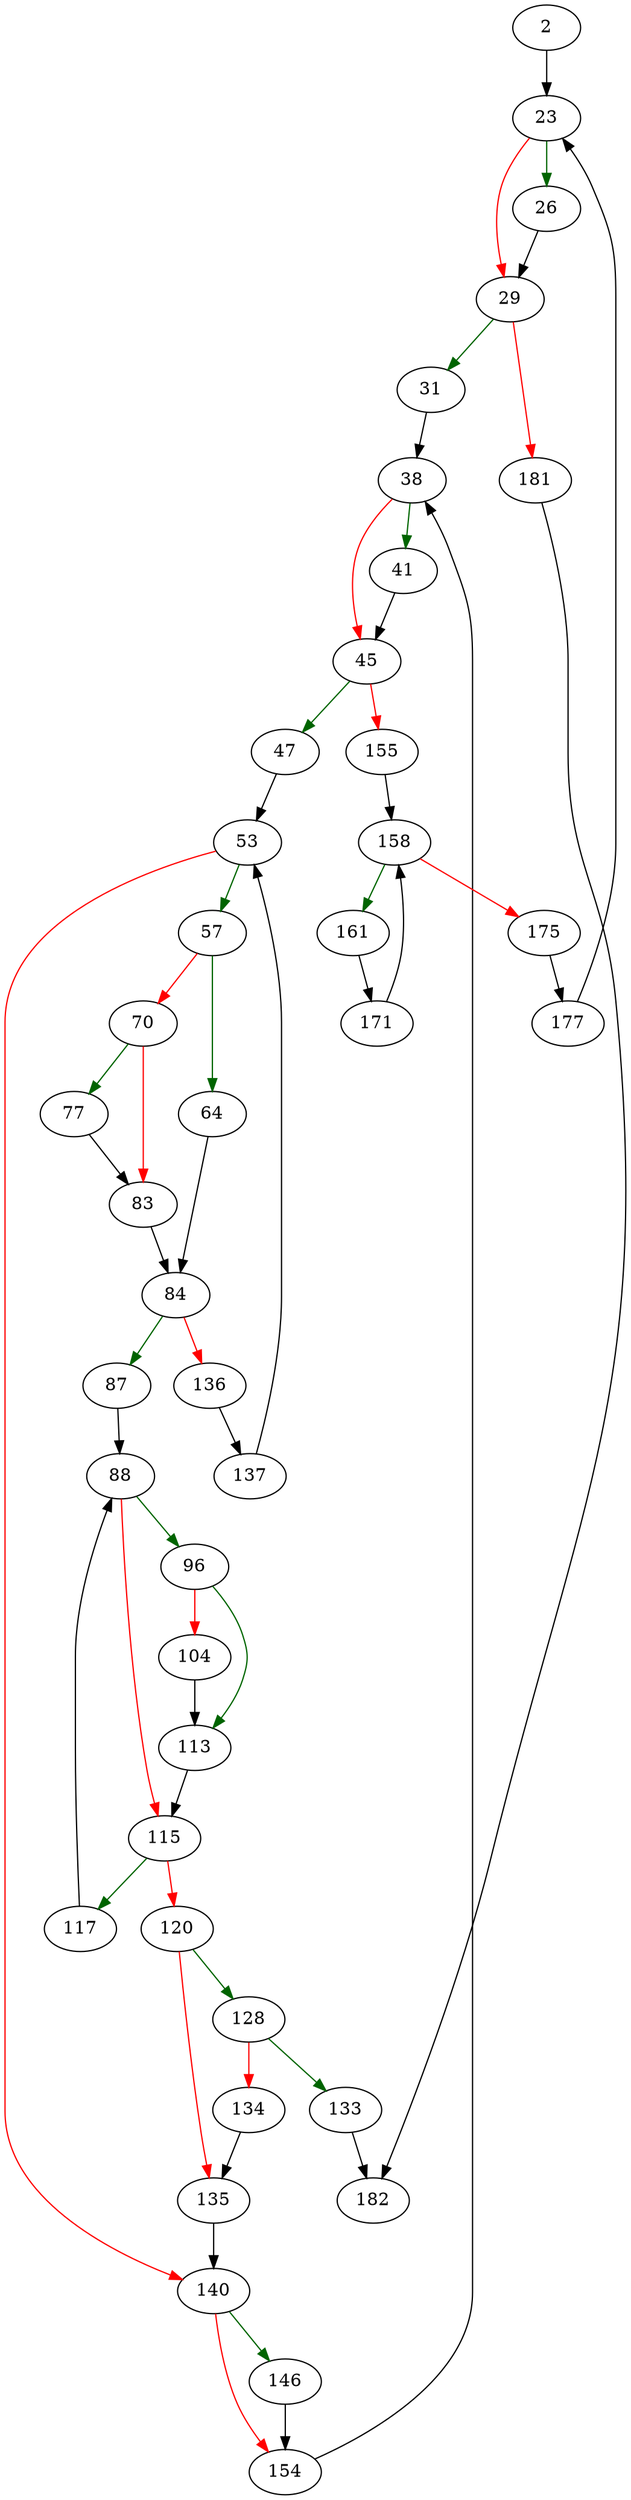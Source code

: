 strict digraph "idxFindIndexes" {
	// Node definitions.
	2 [entry=true];
	23;
	26;
	29;
	31;
	181;
	38;
	41;
	45;
	47;
	155;
	53;
	57;
	140;
	64;
	70;
	84;
	77;
	83;
	87;
	136;
	88;
	96;
	115;
	113;
	104;
	117;
	120;
	128;
	135;
	133;
	134;
	182;
	137;
	146;
	154;
	158;
	161;
	175;
	171;
	177;

	// Edge definitions.
	2 -> 23;
	23 -> 26 [
		color=darkgreen
		cond=true
	];
	23 -> 29 [
		color=red
		cond=false
	];
	26 -> 29;
	29 -> 31 [
		color=darkgreen
		cond=true
	];
	29 -> 181 [
		color=red
		cond=false
	];
	31 -> 38;
	181 -> 182;
	38 -> 41 [
		color=darkgreen
		cond=true
	];
	38 -> 45 [
		color=red
		cond=false
	];
	41 -> 45;
	45 -> 47 [
		color=darkgreen
		cond=true
	];
	45 -> 155 [
		color=red
		cond=false
	];
	47 -> 53;
	155 -> 158;
	53 -> 57 [
		color=darkgreen
		cond=true
	];
	53 -> 140 [
		color=red
		cond=false
	];
	57 -> 64 [
		color=darkgreen
		cond=true
	];
	57 -> 70 [
		color=red
		cond=false
	];
	140 -> 146 [
		color=darkgreen
		cond=true
	];
	140 -> 154 [
		color=red
		cond=false
	];
	64 -> 84;
	70 -> 77 [
		color=darkgreen
		cond=true
	];
	70 -> 83 [
		color=red
		cond=false
	];
	84 -> 87 [
		color=darkgreen
		cond=true
	];
	84 -> 136 [
		color=red
		cond=false
	];
	77 -> 83;
	83 -> 84;
	87 -> 88;
	136 -> 137;
	88 -> 96 [
		color=darkgreen
		cond=true
	];
	88 -> 115 [
		color=red
		cond=false
	];
	96 -> 113 [
		color=darkgreen
		cond=true
	];
	96 -> 104 [
		color=red
		cond=false
	];
	115 -> 117 [
		color=darkgreen
		cond=true
	];
	115 -> 120 [
		color=red
		cond=false
	];
	113 -> 115;
	104 -> 113;
	117 -> 88;
	120 -> 128 [
		color=darkgreen
		cond=true
	];
	120 -> 135 [
		color=red
		cond=false
	];
	128 -> 133 [
		color=darkgreen
		cond=true
	];
	128 -> 134 [
		color=red
		cond=false
	];
	135 -> 140;
	133 -> 182;
	134 -> 135;
	137 -> 53;
	146 -> 154;
	154 -> 38;
	158 -> 161 [
		color=darkgreen
		cond=true
	];
	158 -> 175 [
		color=red
		cond=false
	];
	161 -> 171;
	175 -> 177;
	171 -> 158;
	177 -> 23;
}